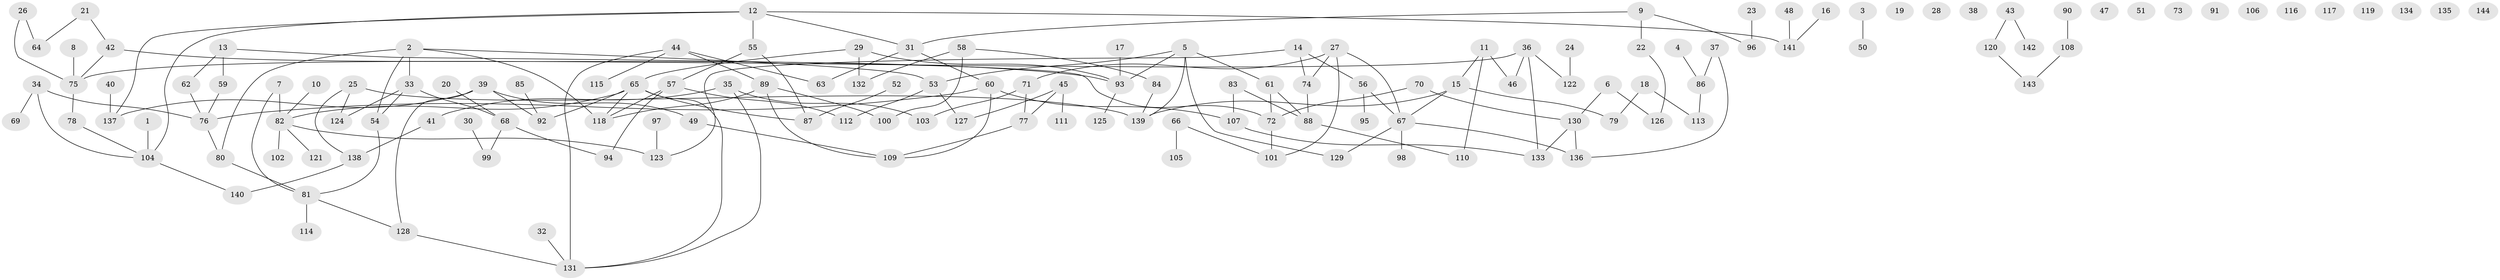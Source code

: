 // coarse degree distribution, {4: 0.12, 1: 0.22, 2: 0.31, 0: 0.14, 6: 0.01, 5: 0.08, 3: 0.07, 7: 0.04, 11: 0.01}
// Generated by graph-tools (version 1.1) at 2025/43/03/04/25 21:43:29]
// undirected, 144 vertices, 168 edges
graph export_dot {
graph [start="1"]
  node [color=gray90,style=filled];
  1;
  2;
  3;
  4;
  5;
  6;
  7;
  8;
  9;
  10;
  11;
  12;
  13;
  14;
  15;
  16;
  17;
  18;
  19;
  20;
  21;
  22;
  23;
  24;
  25;
  26;
  27;
  28;
  29;
  30;
  31;
  32;
  33;
  34;
  35;
  36;
  37;
  38;
  39;
  40;
  41;
  42;
  43;
  44;
  45;
  46;
  47;
  48;
  49;
  50;
  51;
  52;
  53;
  54;
  55;
  56;
  57;
  58;
  59;
  60;
  61;
  62;
  63;
  64;
  65;
  66;
  67;
  68;
  69;
  70;
  71;
  72;
  73;
  74;
  75;
  76;
  77;
  78;
  79;
  80;
  81;
  82;
  83;
  84;
  85;
  86;
  87;
  88;
  89;
  90;
  91;
  92;
  93;
  94;
  95;
  96;
  97;
  98;
  99;
  100;
  101;
  102;
  103;
  104;
  105;
  106;
  107;
  108;
  109;
  110;
  111;
  112;
  113;
  114;
  115;
  116;
  117;
  118;
  119;
  120;
  121;
  122;
  123;
  124;
  125;
  126;
  127;
  128;
  129;
  130;
  131;
  132;
  133;
  134;
  135;
  136;
  137;
  138;
  139;
  140;
  141;
  142;
  143;
  144;
  1 -- 104;
  2 -- 33;
  2 -- 53;
  2 -- 54;
  2 -- 80;
  2 -- 118;
  3 -- 50;
  4 -- 86;
  5 -- 53;
  5 -- 61;
  5 -- 93;
  5 -- 129;
  5 -- 139;
  6 -- 126;
  6 -- 130;
  7 -- 81;
  7 -- 82;
  8 -- 75;
  9 -- 22;
  9 -- 31;
  9 -- 96;
  10 -- 82;
  11 -- 15;
  11 -- 46;
  11 -- 110;
  12 -- 31;
  12 -- 55;
  12 -- 104;
  12 -- 137;
  12 -- 141;
  13 -- 59;
  13 -- 62;
  13 -- 72;
  14 -- 56;
  14 -- 74;
  14 -- 123;
  15 -- 67;
  15 -- 79;
  15 -- 139;
  16 -- 141;
  17 -- 93;
  18 -- 79;
  18 -- 113;
  20 -- 68;
  21 -- 42;
  21 -- 64;
  22 -- 126;
  23 -- 96;
  24 -- 122;
  25 -- 124;
  25 -- 138;
  25 -- 139;
  26 -- 64;
  26 -- 75;
  27 -- 67;
  27 -- 71;
  27 -- 74;
  27 -- 101;
  29 -- 65;
  29 -- 93;
  29 -- 132;
  30 -- 99;
  31 -- 60;
  31 -- 63;
  32 -- 131;
  33 -- 54;
  33 -- 68;
  33 -- 124;
  34 -- 69;
  34 -- 76;
  34 -- 104;
  35 -- 41;
  35 -- 103;
  35 -- 131;
  36 -- 46;
  36 -- 75;
  36 -- 122;
  36 -- 133;
  37 -- 86;
  37 -- 136;
  39 -- 49;
  39 -- 92;
  39 -- 128;
  39 -- 137;
  40 -- 137;
  41 -- 138;
  42 -- 75;
  42 -- 93;
  43 -- 120;
  43 -- 142;
  44 -- 63;
  44 -- 89;
  44 -- 115;
  44 -- 131;
  45 -- 77;
  45 -- 111;
  45 -- 127;
  48 -- 141;
  49 -- 109;
  52 -- 87;
  53 -- 112;
  53 -- 127;
  54 -- 81;
  55 -- 57;
  55 -- 87;
  56 -- 67;
  56 -- 95;
  57 -- 94;
  57 -- 112;
  57 -- 118;
  58 -- 84;
  58 -- 100;
  58 -- 132;
  59 -- 76;
  60 -- 76;
  60 -- 107;
  60 -- 109;
  61 -- 72;
  61 -- 88;
  62 -- 76;
  65 -- 82;
  65 -- 87;
  65 -- 92;
  65 -- 118;
  65 -- 131;
  66 -- 101;
  66 -- 105;
  67 -- 98;
  67 -- 129;
  67 -- 136;
  68 -- 94;
  68 -- 99;
  70 -- 72;
  70 -- 130;
  71 -- 77;
  71 -- 103;
  72 -- 101;
  74 -- 88;
  75 -- 78;
  76 -- 80;
  77 -- 109;
  78 -- 104;
  80 -- 81;
  81 -- 114;
  81 -- 128;
  82 -- 102;
  82 -- 121;
  82 -- 123;
  83 -- 88;
  83 -- 107;
  84 -- 139;
  85 -- 92;
  86 -- 113;
  88 -- 110;
  89 -- 100;
  89 -- 109;
  89 -- 118;
  90 -- 108;
  93 -- 125;
  97 -- 123;
  104 -- 140;
  107 -- 133;
  108 -- 143;
  120 -- 143;
  128 -- 131;
  130 -- 133;
  130 -- 136;
  138 -- 140;
}
